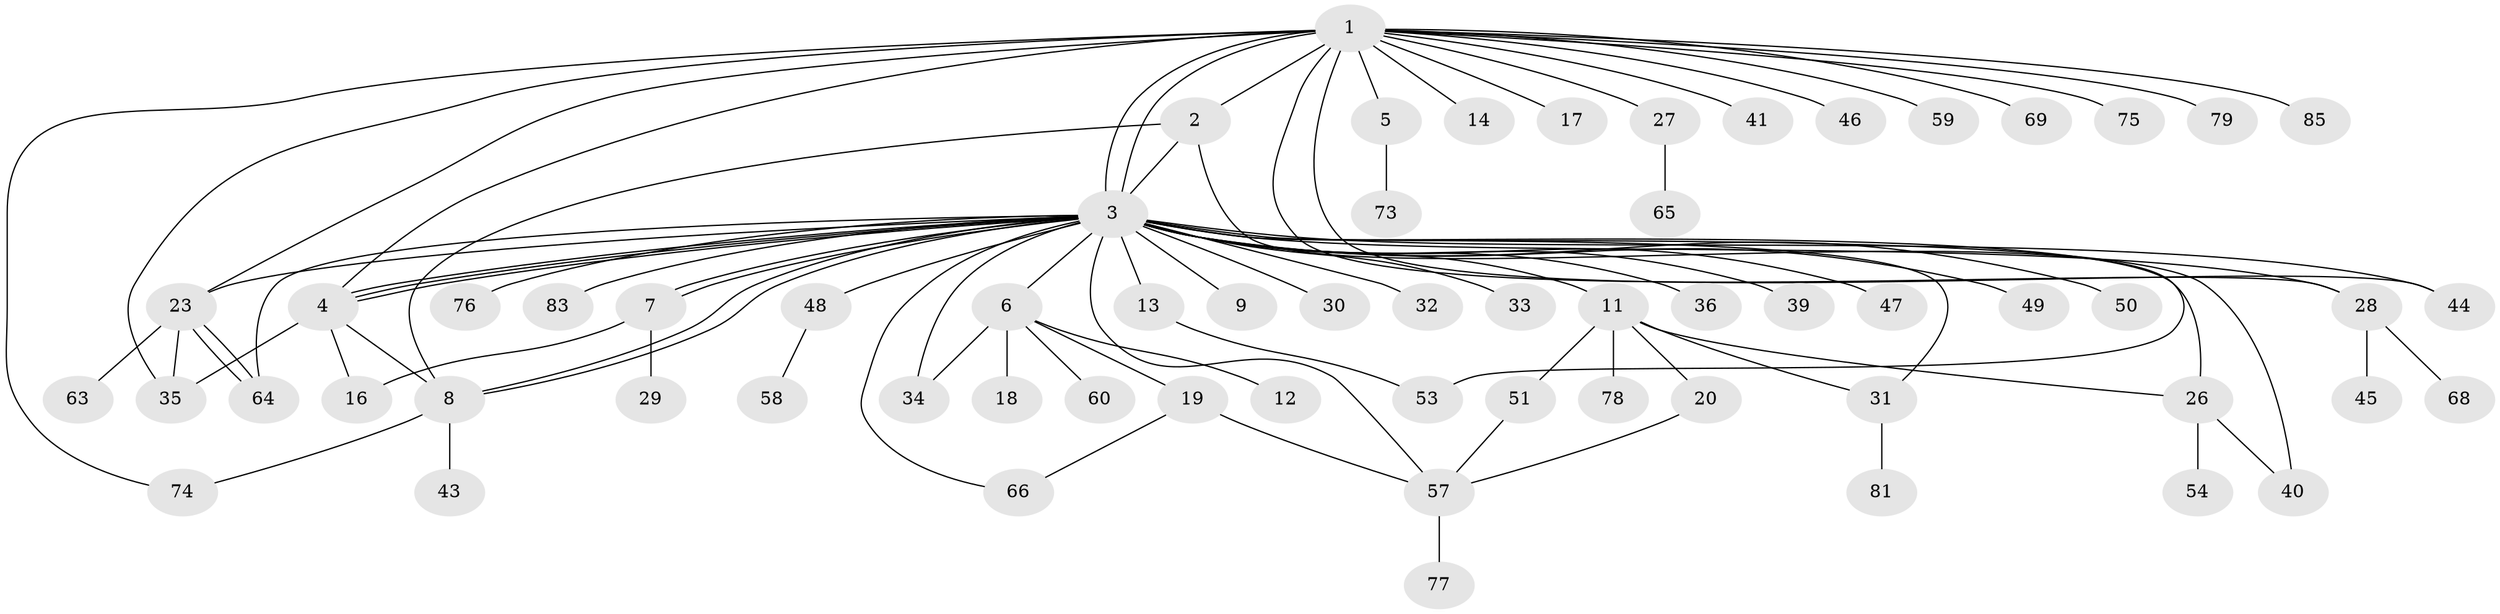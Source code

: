 // Generated by graph-tools (version 1.1) at 2025/52/02/27/25 19:52:00]
// undirected, 64 vertices, 90 edges
graph export_dot {
graph [start="1"]
  node [color=gray90,style=filled];
  1 [super="+10"];
  2 [super="+67"];
  3 [super="+21"];
  4 [super="+56"];
  5;
  6 [super="+72"];
  7 [super="+25"];
  8 [super="+15"];
  9;
  11 [super="+80"];
  12;
  13;
  14 [super="+22"];
  16 [super="+24"];
  17;
  18;
  19 [super="+82"];
  20;
  23 [super="+61"];
  26;
  27 [super="+38"];
  28 [super="+37"];
  29 [super="+42"];
  30;
  31 [super="+71"];
  32;
  33;
  34;
  35 [super="+55"];
  36;
  39;
  40;
  41;
  43;
  44;
  45;
  46;
  47;
  48 [super="+52"];
  49;
  50;
  51;
  53 [super="+62"];
  54;
  57 [super="+70"];
  58;
  59;
  60;
  63;
  64 [super="+84"];
  65;
  66;
  68;
  69;
  73;
  74;
  75;
  76;
  77;
  78;
  79;
  81;
  83;
  85;
  1 -- 2;
  1 -- 3 [weight=2];
  1 -- 3;
  1 -- 4;
  1 -- 5;
  1 -- 14;
  1 -- 17;
  1 -- 23 [weight=2];
  1 -- 27;
  1 -- 28;
  1 -- 44;
  1 -- 46;
  1 -- 69;
  1 -- 74;
  1 -- 79;
  1 -- 85;
  1 -- 41;
  1 -- 75;
  1 -- 59;
  1 -- 35;
  2 -- 8;
  2 -- 53;
  2 -- 3;
  3 -- 4;
  3 -- 4;
  3 -- 4;
  3 -- 6;
  3 -- 7;
  3 -- 7;
  3 -- 8;
  3 -- 8;
  3 -- 9;
  3 -- 11;
  3 -- 13;
  3 -- 26;
  3 -- 30;
  3 -- 32;
  3 -- 33;
  3 -- 34;
  3 -- 39;
  3 -- 40;
  3 -- 44;
  3 -- 49;
  3 -- 50;
  3 -- 64;
  3 -- 76;
  3 -- 83;
  3 -- 66;
  3 -- 36;
  3 -- 47;
  3 -- 48;
  3 -- 57;
  3 -- 28;
  3 -- 23;
  3 -- 31;
  4 -- 16;
  4 -- 35;
  4 -- 8;
  5 -- 73;
  6 -- 12;
  6 -- 18;
  6 -- 19;
  6 -- 34;
  6 -- 60;
  7 -- 29;
  7 -- 16;
  8 -- 43;
  8 -- 74;
  11 -- 20;
  11 -- 26;
  11 -- 31;
  11 -- 51;
  11 -- 78;
  13 -- 53;
  19 -- 57;
  19 -- 66;
  20 -- 57;
  23 -- 64;
  23 -- 64;
  23 -- 35;
  23 -- 63;
  26 -- 40;
  26 -- 54;
  27 -- 65;
  28 -- 45;
  28 -- 68;
  31 -- 81;
  48 -- 58;
  51 -- 57;
  57 -- 77;
}
